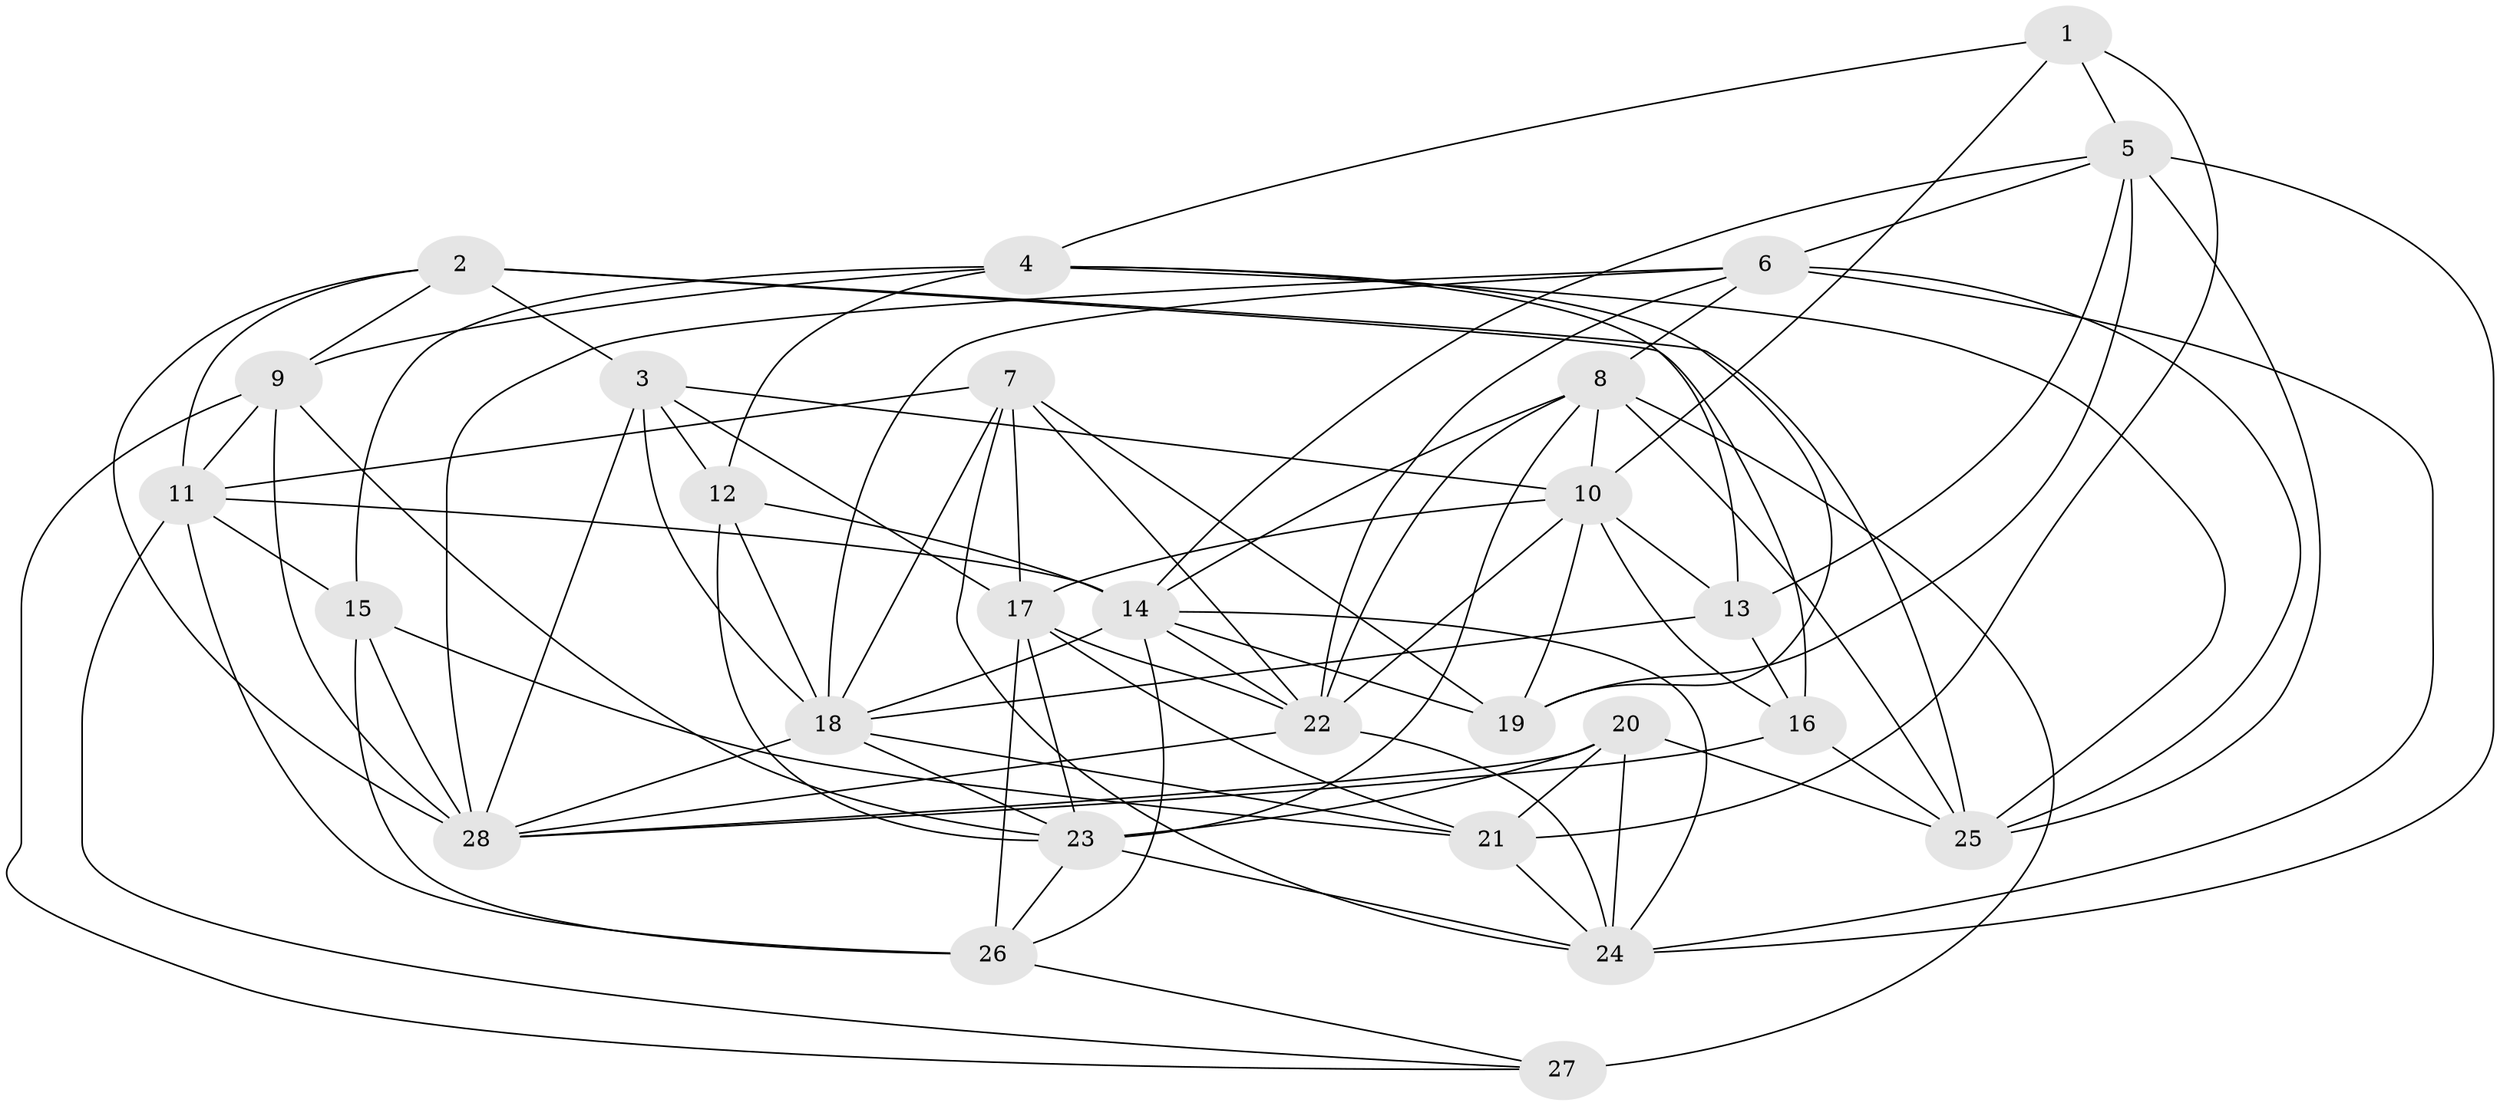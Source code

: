 // original degree distribution, {4: 1.0}
// Generated by graph-tools (version 1.1) at 2025/38/03/04/25 23:38:07]
// undirected, 28 vertices, 91 edges
graph export_dot {
  node [color=gray90,style=filled];
  1;
  2;
  3;
  4;
  5;
  6;
  7;
  8;
  9;
  10;
  11;
  12;
  13;
  14;
  15;
  16;
  17;
  18;
  19;
  20;
  21;
  22;
  23;
  24;
  25;
  26;
  27;
  28;
  1 -- 4 [weight=1.0];
  1 -- 5 [weight=1.0];
  1 -- 10 [weight=1.0];
  1 -- 21 [weight=1.0];
  2 -- 3 [weight=1.0];
  2 -- 9 [weight=1.0];
  2 -- 11 [weight=1.0];
  2 -- 16 [weight=1.0];
  2 -- 25 [weight=1.0];
  2 -- 28 [weight=1.0];
  3 -- 10 [weight=1.0];
  3 -- 12 [weight=1.0];
  3 -- 17 [weight=1.0];
  3 -- 18 [weight=1.0];
  3 -- 28 [weight=1.0];
  4 -- 9 [weight=1.0];
  4 -- 12 [weight=1.0];
  4 -- 13 [weight=1.0];
  4 -- 15 [weight=1.0];
  4 -- 19 [weight=2.0];
  4 -- 25 [weight=1.0];
  5 -- 6 [weight=2.0];
  5 -- 13 [weight=2.0];
  5 -- 14 [weight=1.0];
  5 -- 19 [weight=1.0];
  5 -- 24 [weight=2.0];
  5 -- 25 [weight=1.0];
  6 -- 8 [weight=1.0];
  6 -- 18 [weight=1.0];
  6 -- 22 [weight=1.0];
  6 -- 24 [weight=1.0];
  6 -- 25 [weight=1.0];
  6 -- 28 [weight=1.0];
  7 -- 11 [weight=1.0];
  7 -- 17 [weight=1.0];
  7 -- 18 [weight=1.0];
  7 -- 19 [weight=1.0];
  7 -- 22 [weight=1.0];
  7 -- 24 [weight=1.0];
  8 -- 10 [weight=1.0];
  8 -- 14 [weight=1.0];
  8 -- 22 [weight=1.0];
  8 -- 23 [weight=2.0];
  8 -- 25 [weight=1.0];
  8 -- 27 [weight=3.0];
  9 -- 11 [weight=1.0];
  9 -- 23 [weight=2.0];
  9 -- 27 [weight=1.0];
  9 -- 28 [weight=2.0];
  10 -- 13 [weight=1.0];
  10 -- 16 [weight=1.0];
  10 -- 17 [weight=2.0];
  10 -- 19 [weight=2.0];
  10 -- 22 [weight=1.0];
  11 -- 14 [weight=1.0];
  11 -- 15 [weight=2.0];
  11 -- 26 [weight=1.0];
  11 -- 27 [weight=1.0];
  12 -- 14 [weight=1.0];
  12 -- 18 [weight=2.0];
  12 -- 23 [weight=1.0];
  13 -- 16 [weight=1.0];
  13 -- 18 [weight=1.0];
  14 -- 18 [weight=1.0];
  14 -- 19 [weight=2.0];
  14 -- 22 [weight=1.0];
  14 -- 24 [weight=1.0];
  14 -- 26 [weight=1.0];
  15 -- 21 [weight=1.0];
  15 -- 26 [weight=1.0];
  15 -- 28 [weight=1.0];
  16 -- 25 [weight=2.0];
  16 -- 28 [weight=1.0];
  17 -- 21 [weight=1.0];
  17 -- 22 [weight=1.0];
  17 -- 23 [weight=1.0];
  17 -- 26 [weight=3.0];
  18 -- 21 [weight=1.0];
  18 -- 23 [weight=1.0];
  18 -- 28 [weight=1.0];
  20 -- 21 [weight=2.0];
  20 -- 23 [weight=1.0];
  20 -- 24 [weight=1.0];
  20 -- 25 [weight=1.0];
  20 -- 28 [weight=1.0];
  21 -- 24 [weight=2.0];
  22 -- 24 [weight=1.0];
  22 -- 28 [weight=1.0];
  23 -- 24 [weight=1.0];
  23 -- 26 [weight=1.0];
  26 -- 27 [weight=1.0];
}
